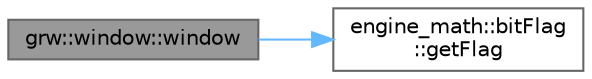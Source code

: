 digraph "grw::window::window"
{
 // LATEX_PDF_SIZE
  bgcolor="transparent";
  edge [fontname=Helvetica,fontsize=10,labelfontname=Helvetica,labelfontsize=10];
  node [fontname=Helvetica,fontsize=10,shape=box,height=0.2,width=0.4];
  rankdir="LR";
  Node1 [label="grw::window::window",height=0.2,width=0.4,color="gray40", fillcolor="grey60", style="filled", fontcolor="black",tooltip="Create a new window."];
  Node1 -> Node2 [color="steelblue1",style="solid"];
  Node2 [label="engine_math::bitFlag\l::getFlag",height=0.2,width=0.4,color="grey40", fillcolor="white", style="filled",URL="$classengine__math_1_1bitFlag.html#a925a951adbe550ce7ac4f13caad07a10",tooltip=" "];
}
